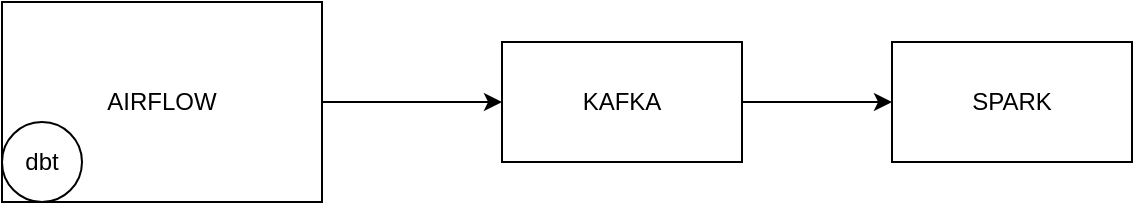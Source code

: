 <mxfile>
    <diagram id="-CFvOpXqpCYLeh0Y29H_" name="Page-1">
        <mxGraphModel dx="2177" dy="640" grid="1" gridSize="10" guides="1" tooltips="1" connect="1" arrows="1" fold="1" page="1" pageScale="1" pageWidth="850" pageHeight="1100" math="0" shadow="0">
            <root>
                <mxCell id="0"/>
                <mxCell id="1" parent="0"/>
                <mxCell id="7" style="edgeStyle=none;html=1;" edge="1" parent="1" source="2" target="4">
                    <mxGeometry relative="1" as="geometry"/>
                </mxCell>
                <mxCell id="2" value="AIRFLOW" style="rounded=0;whiteSpace=wrap;html=1;movable=0;resizable=0;rotatable=0;deletable=0;editable=0;connectable=0;" parent="1" vertex="1">
                    <mxGeometry x="-20" y="130" width="160" height="100" as="geometry"/>
                </mxCell>
                <mxCell id="3" value="SPARK" style="rounded=0;whiteSpace=wrap;html=1;" parent="1" vertex="1">
                    <mxGeometry x="425" y="150" width="120" height="60" as="geometry"/>
                </mxCell>
                <mxCell id="8" style="edgeStyle=none;html=1;" edge="1" parent="1" source="4" target="3">
                    <mxGeometry relative="1" as="geometry"/>
                </mxCell>
                <mxCell id="4" value="KAFKA" style="rounded=0;whiteSpace=wrap;html=1;" parent="1" vertex="1">
                    <mxGeometry x="230" y="150" width="120" height="60" as="geometry"/>
                </mxCell>
                <mxCell id="9" value="dbt" style="ellipse;whiteSpace=wrap;html=1;aspect=fixed;" vertex="1" parent="1">
                    <mxGeometry x="-20" y="190" width="40" height="40" as="geometry"/>
                </mxCell>
            </root>
        </mxGraphModel>
    </diagram>
</mxfile>